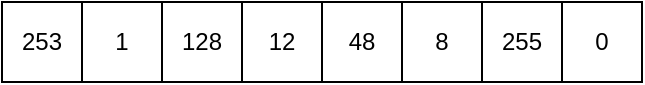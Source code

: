 <mxfile>
    <diagram id="tM9FHQ-agsJaD3IknQd4" name="第 1 页">
        <mxGraphModel dx="912" dy="745" grid="1" gridSize="10" guides="1" tooltips="1" connect="1" arrows="1" fold="1" page="1" pageScale="1" pageWidth="827" pageHeight="1169" math="0" shadow="0">
            <root>
                <mxCell id="0"/>
                <mxCell id="1" parent="0"/>
                <mxCell id="2" value="253" style="rounded=0;whiteSpace=wrap;html=1;fillColor=none;" parent="1" vertex="1">
                    <mxGeometry x="120" y="360" width="40" height="40" as="geometry"/>
                </mxCell>
                <mxCell id="3" value="8" style="rounded=0;whiteSpace=wrap;html=1;fillColor=none;" parent="1" vertex="1">
                    <mxGeometry x="320" y="360" width="40" height="40" as="geometry"/>
                </mxCell>
                <mxCell id="4" value="48" style="rounded=0;whiteSpace=wrap;html=1;fillColor=none;" parent="1" vertex="1">
                    <mxGeometry x="280" y="360" width="40" height="40" as="geometry"/>
                </mxCell>
                <mxCell id="5" value="12" style="rounded=0;whiteSpace=wrap;html=1;fillColor=none;" parent="1" vertex="1">
                    <mxGeometry x="240" y="360" width="40" height="40" as="geometry"/>
                </mxCell>
                <mxCell id="6" value="128" style="rounded=0;whiteSpace=wrap;html=1;fillColor=none;" parent="1" vertex="1">
                    <mxGeometry x="200" y="360" width="40" height="40" as="geometry"/>
                </mxCell>
                <mxCell id="7" value="1" style="rounded=0;whiteSpace=wrap;html=1;fillColor=none;" parent="1" vertex="1">
                    <mxGeometry x="160" y="360" width="40" height="40" as="geometry"/>
                </mxCell>
                <mxCell id="8" value="255" style="rounded=0;whiteSpace=wrap;html=1;fillColor=none;" parent="1" vertex="1">
                    <mxGeometry x="360" y="360" width="40" height="40" as="geometry"/>
                </mxCell>
                <mxCell id="9" value="0" style="rounded=0;whiteSpace=wrap;html=1;fillColor=none;" parent="1" vertex="1">
                    <mxGeometry x="400" y="360" width="40" height="40" as="geometry"/>
                </mxCell>
            </root>
        </mxGraphModel>
    </diagram>
</mxfile>